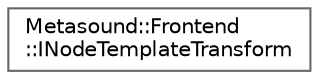 digraph "Graphical Class Hierarchy"
{
 // INTERACTIVE_SVG=YES
 // LATEX_PDF_SIZE
  bgcolor="transparent";
  edge [fontname=Helvetica,fontsize=10,labelfontname=Helvetica,labelfontsize=10];
  node [fontname=Helvetica,fontsize=10,shape=box,height=0.2,width=0.4];
  rankdir="LR";
  Node0 [id="Node000000",label="Metasound::Frontend\l::INodeTemplateTransform",height=0.2,width=0.4,color="grey40", fillcolor="white", style="filled",URL="$d1/d5d/classMetasound_1_1Frontend_1_1INodeTemplateTransform.html",tooltip=" "];
}
